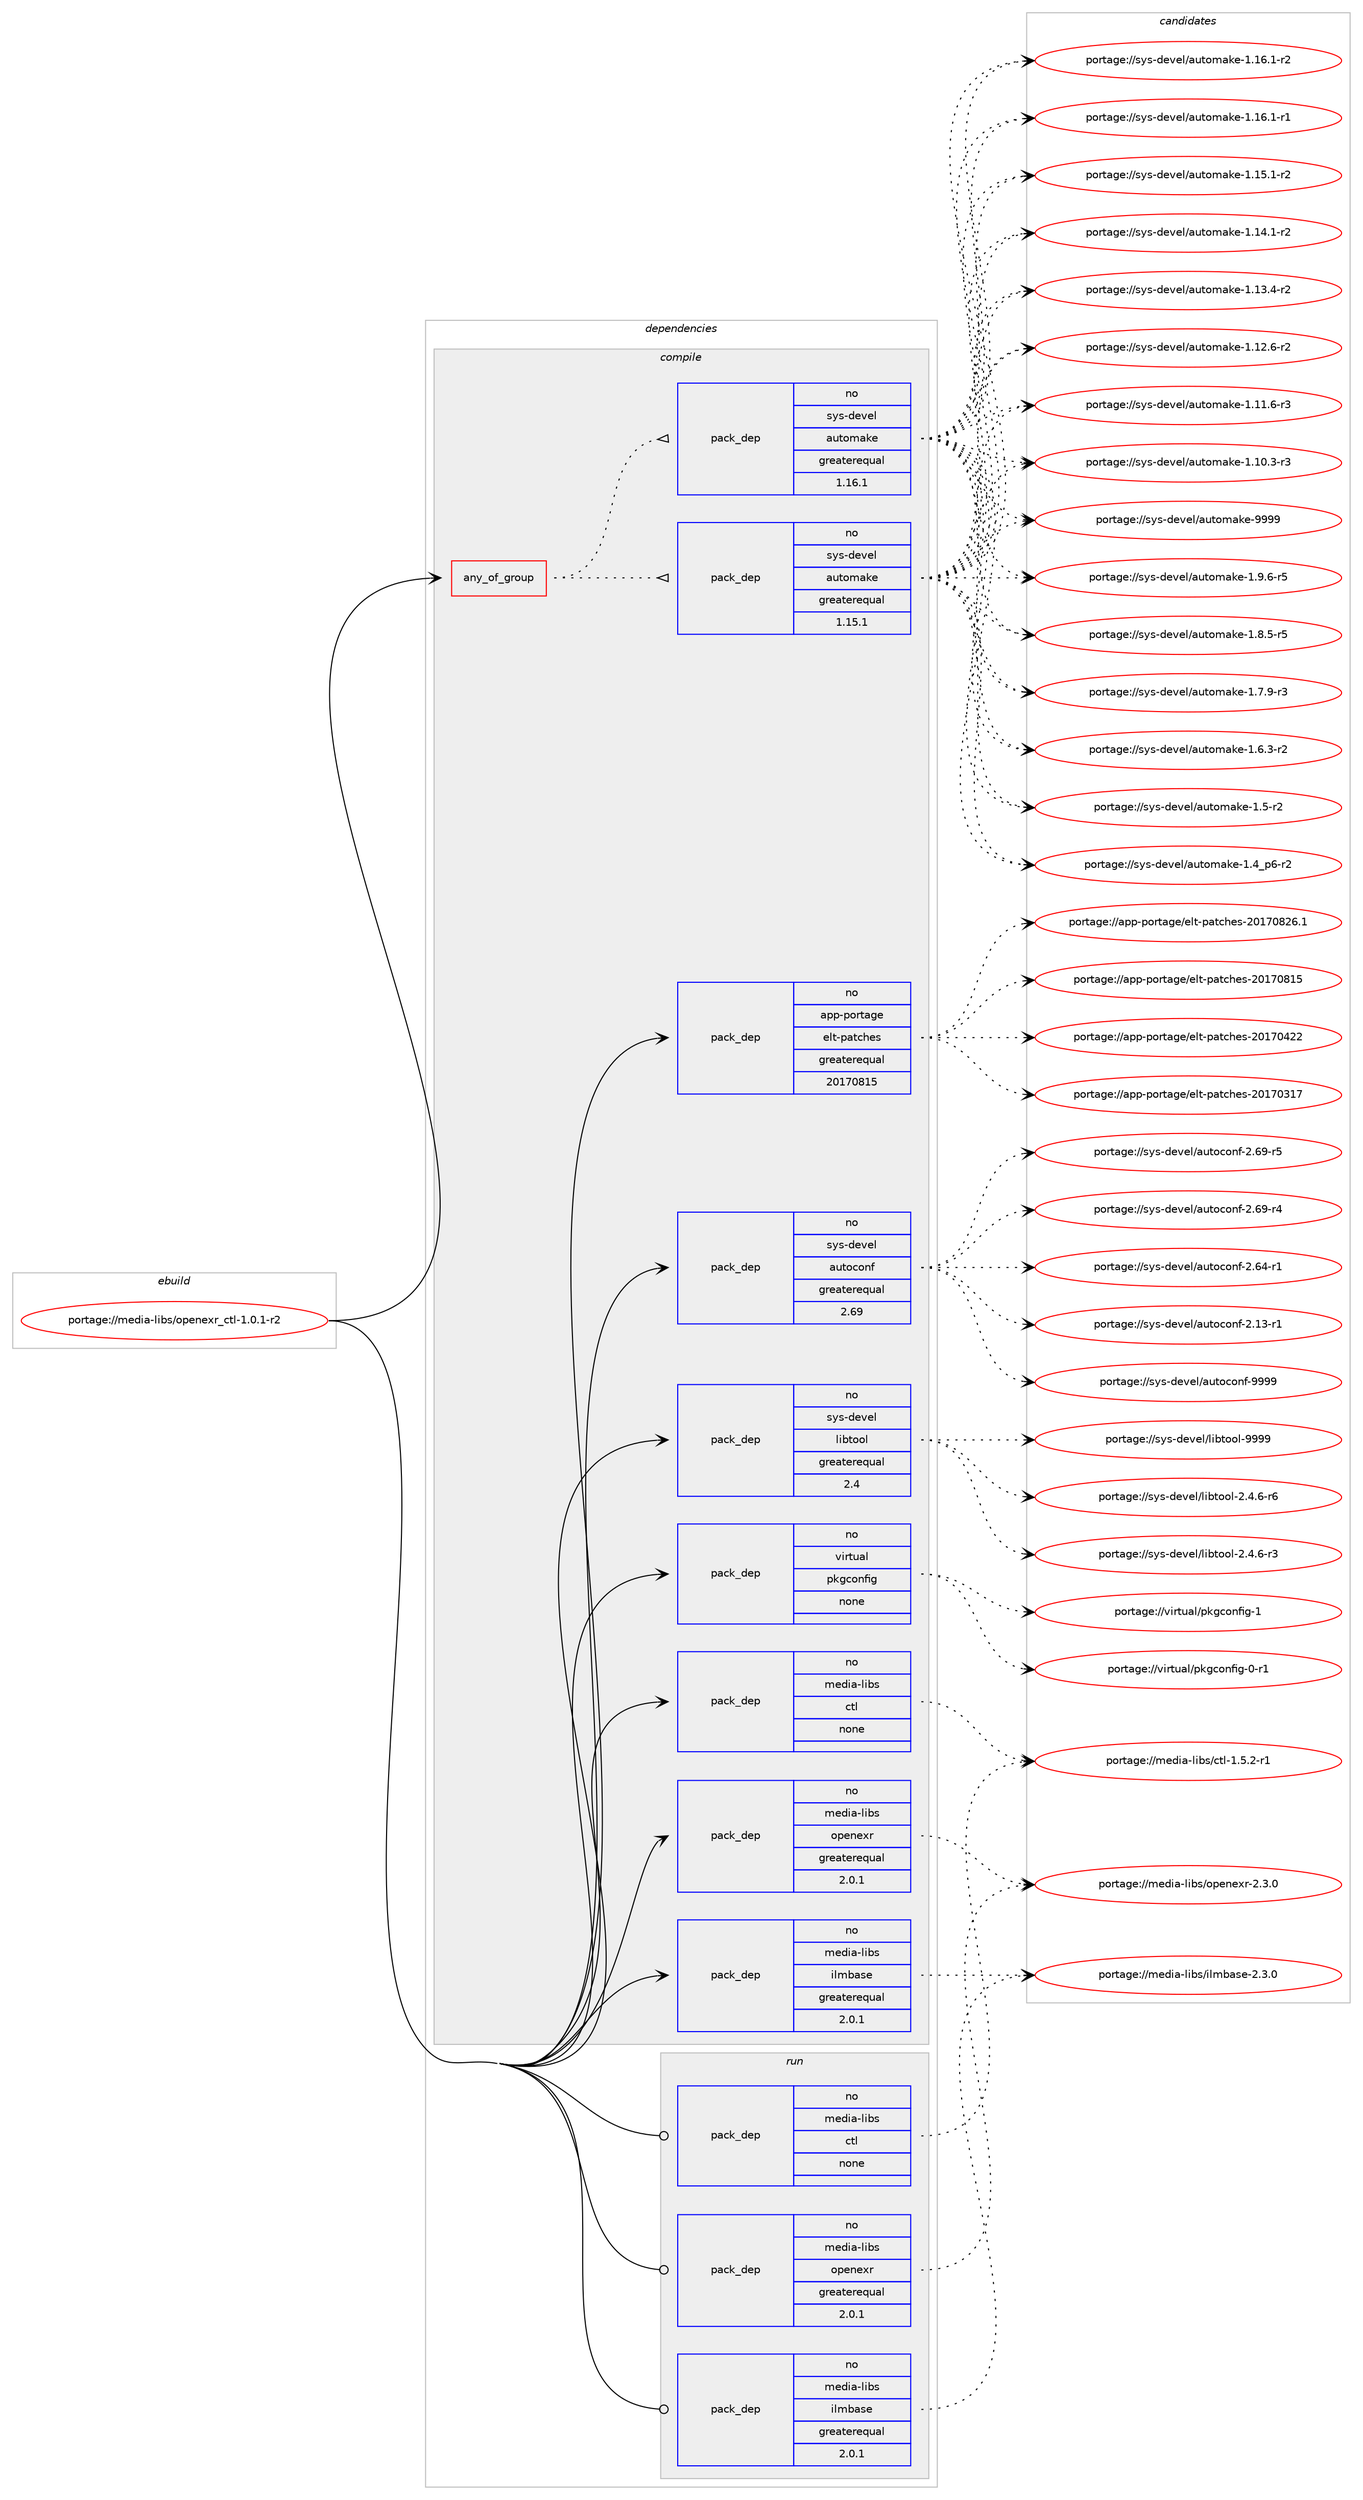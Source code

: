 digraph prolog {

# *************
# Graph options
# *************

newrank=true;
concentrate=true;
compound=true;
graph [rankdir=LR,fontname=Helvetica,fontsize=10,ranksep=1.5];#, ranksep=2.5, nodesep=0.2];
edge  [arrowhead=vee];
node  [fontname=Helvetica,fontsize=10];

# **********
# The ebuild
# **********

subgraph cluster_leftcol {
color=gray;
rank=same;
label=<<i>ebuild</i>>;
id [label="portage://media-libs/openexr_ctl-1.0.1-r2", color=red, width=4, href="../media-libs/openexr_ctl-1.0.1-r2.svg"];
}

# ****************
# The dependencies
# ****************

subgraph cluster_midcol {
color=gray;
label=<<i>dependencies</i>>;
subgraph cluster_compile {
fillcolor="#eeeeee";
style=filled;
label=<<i>compile</i>>;
subgraph any2951 {
dependency205862 [label=<<TABLE BORDER="0" CELLBORDER="1" CELLSPACING="0" CELLPADDING="4"><TR><TD CELLPADDING="10">any_of_group</TD></TR></TABLE>>, shape=none, color=red];subgraph pack156338 {
dependency205863 [label=<<TABLE BORDER="0" CELLBORDER="1" CELLSPACING="0" CELLPADDING="4" WIDTH="220"><TR><TD ROWSPAN="6" CELLPADDING="30">pack_dep</TD></TR><TR><TD WIDTH="110">no</TD></TR><TR><TD>sys-devel</TD></TR><TR><TD>automake</TD></TR><TR><TD>greaterequal</TD></TR><TR><TD>1.16.1</TD></TR></TABLE>>, shape=none, color=blue];
}
dependency205862:e -> dependency205863:w [weight=20,style="dotted",arrowhead="oinv"];
subgraph pack156339 {
dependency205864 [label=<<TABLE BORDER="0" CELLBORDER="1" CELLSPACING="0" CELLPADDING="4" WIDTH="220"><TR><TD ROWSPAN="6" CELLPADDING="30">pack_dep</TD></TR><TR><TD WIDTH="110">no</TD></TR><TR><TD>sys-devel</TD></TR><TR><TD>automake</TD></TR><TR><TD>greaterequal</TD></TR><TR><TD>1.15.1</TD></TR></TABLE>>, shape=none, color=blue];
}
dependency205862:e -> dependency205864:w [weight=20,style="dotted",arrowhead="oinv"];
}
id:e -> dependency205862:w [weight=20,style="solid",arrowhead="vee"];
subgraph pack156340 {
dependency205865 [label=<<TABLE BORDER="0" CELLBORDER="1" CELLSPACING="0" CELLPADDING="4" WIDTH="220"><TR><TD ROWSPAN="6" CELLPADDING="30">pack_dep</TD></TR><TR><TD WIDTH="110">no</TD></TR><TR><TD>app-portage</TD></TR><TR><TD>elt-patches</TD></TR><TR><TD>greaterequal</TD></TR><TR><TD>20170815</TD></TR></TABLE>>, shape=none, color=blue];
}
id:e -> dependency205865:w [weight=20,style="solid",arrowhead="vee"];
subgraph pack156341 {
dependency205866 [label=<<TABLE BORDER="0" CELLBORDER="1" CELLSPACING="0" CELLPADDING="4" WIDTH="220"><TR><TD ROWSPAN="6" CELLPADDING="30">pack_dep</TD></TR><TR><TD WIDTH="110">no</TD></TR><TR><TD>media-libs</TD></TR><TR><TD>ctl</TD></TR><TR><TD>none</TD></TR><TR><TD></TD></TR></TABLE>>, shape=none, color=blue];
}
id:e -> dependency205866:w [weight=20,style="solid",arrowhead="vee"];
subgraph pack156342 {
dependency205867 [label=<<TABLE BORDER="0" CELLBORDER="1" CELLSPACING="0" CELLPADDING="4" WIDTH="220"><TR><TD ROWSPAN="6" CELLPADDING="30">pack_dep</TD></TR><TR><TD WIDTH="110">no</TD></TR><TR><TD>media-libs</TD></TR><TR><TD>ilmbase</TD></TR><TR><TD>greaterequal</TD></TR><TR><TD>2.0.1</TD></TR></TABLE>>, shape=none, color=blue];
}
id:e -> dependency205867:w [weight=20,style="solid",arrowhead="vee"];
subgraph pack156343 {
dependency205868 [label=<<TABLE BORDER="0" CELLBORDER="1" CELLSPACING="0" CELLPADDING="4" WIDTH="220"><TR><TD ROWSPAN="6" CELLPADDING="30">pack_dep</TD></TR><TR><TD WIDTH="110">no</TD></TR><TR><TD>media-libs</TD></TR><TR><TD>openexr</TD></TR><TR><TD>greaterequal</TD></TR><TR><TD>2.0.1</TD></TR></TABLE>>, shape=none, color=blue];
}
id:e -> dependency205868:w [weight=20,style="solid",arrowhead="vee"];
subgraph pack156344 {
dependency205869 [label=<<TABLE BORDER="0" CELLBORDER="1" CELLSPACING="0" CELLPADDING="4" WIDTH="220"><TR><TD ROWSPAN="6" CELLPADDING="30">pack_dep</TD></TR><TR><TD WIDTH="110">no</TD></TR><TR><TD>sys-devel</TD></TR><TR><TD>autoconf</TD></TR><TR><TD>greaterequal</TD></TR><TR><TD>2.69</TD></TR></TABLE>>, shape=none, color=blue];
}
id:e -> dependency205869:w [weight=20,style="solid",arrowhead="vee"];
subgraph pack156345 {
dependency205870 [label=<<TABLE BORDER="0" CELLBORDER="1" CELLSPACING="0" CELLPADDING="4" WIDTH="220"><TR><TD ROWSPAN="6" CELLPADDING="30">pack_dep</TD></TR><TR><TD WIDTH="110">no</TD></TR><TR><TD>sys-devel</TD></TR><TR><TD>libtool</TD></TR><TR><TD>greaterequal</TD></TR><TR><TD>2.4</TD></TR></TABLE>>, shape=none, color=blue];
}
id:e -> dependency205870:w [weight=20,style="solid",arrowhead="vee"];
subgraph pack156346 {
dependency205871 [label=<<TABLE BORDER="0" CELLBORDER="1" CELLSPACING="0" CELLPADDING="4" WIDTH="220"><TR><TD ROWSPAN="6" CELLPADDING="30">pack_dep</TD></TR><TR><TD WIDTH="110">no</TD></TR><TR><TD>virtual</TD></TR><TR><TD>pkgconfig</TD></TR><TR><TD>none</TD></TR><TR><TD></TD></TR></TABLE>>, shape=none, color=blue];
}
id:e -> dependency205871:w [weight=20,style="solid",arrowhead="vee"];
}
subgraph cluster_compileandrun {
fillcolor="#eeeeee";
style=filled;
label=<<i>compile and run</i>>;
}
subgraph cluster_run {
fillcolor="#eeeeee";
style=filled;
label=<<i>run</i>>;
subgraph pack156347 {
dependency205872 [label=<<TABLE BORDER="0" CELLBORDER="1" CELLSPACING="0" CELLPADDING="4" WIDTH="220"><TR><TD ROWSPAN="6" CELLPADDING="30">pack_dep</TD></TR><TR><TD WIDTH="110">no</TD></TR><TR><TD>media-libs</TD></TR><TR><TD>ctl</TD></TR><TR><TD>none</TD></TR><TR><TD></TD></TR></TABLE>>, shape=none, color=blue];
}
id:e -> dependency205872:w [weight=20,style="solid",arrowhead="odot"];
subgraph pack156348 {
dependency205873 [label=<<TABLE BORDER="0" CELLBORDER="1" CELLSPACING="0" CELLPADDING="4" WIDTH="220"><TR><TD ROWSPAN="6" CELLPADDING="30">pack_dep</TD></TR><TR><TD WIDTH="110">no</TD></TR><TR><TD>media-libs</TD></TR><TR><TD>ilmbase</TD></TR><TR><TD>greaterequal</TD></TR><TR><TD>2.0.1</TD></TR></TABLE>>, shape=none, color=blue];
}
id:e -> dependency205873:w [weight=20,style="solid",arrowhead="odot"];
subgraph pack156349 {
dependency205874 [label=<<TABLE BORDER="0" CELLBORDER="1" CELLSPACING="0" CELLPADDING="4" WIDTH="220"><TR><TD ROWSPAN="6" CELLPADDING="30">pack_dep</TD></TR><TR><TD WIDTH="110">no</TD></TR><TR><TD>media-libs</TD></TR><TR><TD>openexr</TD></TR><TR><TD>greaterequal</TD></TR><TR><TD>2.0.1</TD></TR></TABLE>>, shape=none, color=blue];
}
id:e -> dependency205874:w [weight=20,style="solid",arrowhead="odot"];
}
}

# **************
# The candidates
# **************

subgraph cluster_choices {
rank=same;
color=gray;
label=<<i>candidates</i>>;

subgraph choice156338 {
color=black;
nodesep=1;
choice115121115451001011181011084797117116111109971071014557575757 [label="portage://sys-devel/automake-9999", color=red, width=4,href="../sys-devel/automake-9999.svg"];
choice115121115451001011181011084797117116111109971071014549465746544511453 [label="portage://sys-devel/automake-1.9.6-r5", color=red, width=4,href="../sys-devel/automake-1.9.6-r5.svg"];
choice115121115451001011181011084797117116111109971071014549465646534511453 [label="portage://sys-devel/automake-1.8.5-r5", color=red, width=4,href="../sys-devel/automake-1.8.5-r5.svg"];
choice115121115451001011181011084797117116111109971071014549465546574511451 [label="portage://sys-devel/automake-1.7.9-r3", color=red, width=4,href="../sys-devel/automake-1.7.9-r3.svg"];
choice115121115451001011181011084797117116111109971071014549465446514511450 [label="portage://sys-devel/automake-1.6.3-r2", color=red, width=4,href="../sys-devel/automake-1.6.3-r2.svg"];
choice11512111545100101118101108479711711611110997107101454946534511450 [label="portage://sys-devel/automake-1.5-r2", color=red, width=4,href="../sys-devel/automake-1.5-r2.svg"];
choice115121115451001011181011084797117116111109971071014549465295112544511450 [label="portage://sys-devel/automake-1.4_p6-r2", color=red, width=4,href="../sys-devel/automake-1.4_p6-r2.svg"];
choice11512111545100101118101108479711711611110997107101454946495446494511450 [label="portage://sys-devel/automake-1.16.1-r2", color=red, width=4,href="../sys-devel/automake-1.16.1-r2.svg"];
choice11512111545100101118101108479711711611110997107101454946495446494511449 [label="portage://sys-devel/automake-1.16.1-r1", color=red, width=4,href="../sys-devel/automake-1.16.1-r1.svg"];
choice11512111545100101118101108479711711611110997107101454946495346494511450 [label="portage://sys-devel/automake-1.15.1-r2", color=red, width=4,href="../sys-devel/automake-1.15.1-r2.svg"];
choice11512111545100101118101108479711711611110997107101454946495246494511450 [label="portage://sys-devel/automake-1.14.1-r2", color=red, width=4,href="../sys-devel/automake-1.14.1-r2.svg"];
choice11512111545100101118101108479711711611110997107101454946495146524511450 [label="portage://sys-devel/automake-1.13.4-r2", color=red, width=4,href="../sys-devel/automake-1.13.4-r2.svg"];
choice11512111545100101118101108479711711611110997107101454946495046544511450 [label="portage://sys-devel/automake-1.12.6-r2", color=red, width=4,href="../sys-devel/automake-1.12.6-r2.svg"];
choice11512111545100101118101108479711711611110997107101454946494946544511451 [label="portage://sys-devel/automake-1.11.6-r3", color=red, width=4,href="../sys-devel/automake-1.11.6-r3.svg"];
choice11512111545100101118101108479711711611110997107101454946494846514511451 [label="portage://sys-devel/automake-1.10.3-r3", color=red, width=4,href="../sys-devel/automake-1.10.3-r3.svg"];
dependency205863:e -> choice115121115451001011181011084797117116111109971071014557575757:w [style=dotted,weight="100"];
dependency205863:e -> choice115121115451001011181011084797117116111109971071014549465746544511453:w [style=dotted,weight="100"];
dependency205863:e -> choice115121115451001011181011084797117116111109971071014549465646534511453:w [style=dotted,weight="100"];
dependency205863:e -> choice115121115451001011181011084797117116111109971071014549465546574511451:w [style=dotted,weight="100"];
dependency205863:e -> choice115121115451001011181011084797117116111109971071014549465446514511450:w [style=dotted,weight="100"];
dependency205863:e -> choice11512111545100101118101108479711711611110997107101454946534511450:w [style=dotted,weight="100"];
dependency205863:e -> choice115121115451001011181011084797117116111109971071014549465295112544511450:w [style=dotted,weight="100"];
dependency205863:e -> choice11512111545100101118101108479711711611110997107101454946495446494511450:w [style=dotted,weight="100"];
dependency205863:e -> choice11512111545100101118101108479711711611110997107101454946495446494511449:w [style=dotted,weight="100"];
dependency205863:e -> choice11512111545100101118101108479711711611110997107101454946495346494511450:w [style=dotted,weight="100"];
dependency205863:e -> choice11512111545100101118101108479711711611110997107101454946495246494511450:w [style=dotted,weight="100"];
dependency205863:e -> choice11512111545100101118101108479711711611110997107101454946495146524511450:w [style=dotted,weight="100"];
dependency205863:e -> choice11512111545100101118101108479711711611110997107101454946495046544511450:w [style=dotted,weight="100"];
dependency205863:e -> choice11512111545100101118101108479711711611110997107101454946494946544511451:w [style=dotted,weight="100"];
dependency205863:e -> choice11512111545100101118101108479711711611110997107101454946494846514511451:w [style=dotted,weight="100"];
}
subgraph choice156339 {
color=black;
nodesep=1;
choice115121115451001011181011084797117116111109971071014557575757 [label="portage://sys-devel/automake-9999", color=red, width=4,href="../sys-devel/automake-9999.svg"];
choice115121115451001011181011084797117116111109971071014549465746544511453 [label="portage://sys-devel/automake-1.9.6-r5", color=red, width=4,href="../sys-devel/automake-1.9.6-r5.svg"];
choice115121115451001011181011084797117116111109971071014549465646534511453 [label="portage://sys-devel/automake-1.8.5-r5", color=red, width=4,href="../sys-devel/automake-1.8.5-r5.svg"];
choice115121115451001011181011084797117116111109971071014549465546574511451 [label="portage://sys-devel/automake-1.7.9-r3", color=red, width=4,href="../sys-devel/automake-1.7.9-r3.svg"];
choice115121115451001011181011084797117116111109971071014549465446514511450 [label="portage://sys-devel/automake-1.6.3-r2", color=red, width=4,href="../sys-devel/automake-1.6.3-r2.svg"];
choice11512111545100101118101108479711711611110997107101454946534511450 [label="portage://sys-devel/automake-1.5-r2", color=red, width=4,href="../sys-devel/automake-1.5-r2.svg"];
choice115121115451001011181011084797117116111109971071014549465295112544511450 [label="portage://sys-devel/automake-1.4_p6-r2", color=red, width=4,href="../sys-devel/automake-1.4_p6-r2.svg"];
choice11512111545100101118101108479711711611110997107101454946495446494511450 [label="portage://sys-devel/automake-1.16.1-r2", color=red, width=4,href="../sys-devel/automake-1.16.1-r2.svg"];
choice11512111545100101118101108479711711611110997107101454946495446494511449 [label="portage://sys-devel/automake-1.16.1-r1", color=red, width=4,href="../sys-devel/automake-1.16.1-r1.svg"];
choice11512111545100101118101108479711711611110997107101454946495346494511450 [label="portage://sys-devel/automake-1.15.1-r2", color=red, width=4,href="../sys-devel/automake-1.15.1-r2.svg"];
choice11512111545100101118101108479711711611110997107101454946495246494511450 [label="portage://sys-devel/automake-1.14.1-r2", color=red, width=4,href="../sys-devel/automake-1.14.1-r2.svg"];
choice11512111545100101118101108479711711611110997107101454946495146524511450 [label="portage://sys-devel/automake-1.13.4-r2", color=red, width=4,href="../sys-devel/automake-1.13.4-r2.svg"];
choice11512111545100101118101108479711711611110997107101454946495046544511450 [label="portage://sys-devel/automake-1.12.6-r2", color=red, width=4,href="../sys-devel/automake-1.12.6-r2.svg"];
choice11512111545100101118101108479711711611110997107101454946494946544511451 [label="portage://sys-devel/automake-1.11.6-r3", color=red, width=4,href="../sys-devel/automake-1.11.6-r3.svg"];
choice11512111545100101118101108479711711611110997107101454946494846514511451 [label="portage://sys-devel/automake-1.10.3-r3", color=red, width=4,href="../sys-devel/automake-1.10.3-r3.svg"];
dependency205864:e -> choice115121115451001011181011084797117116111109971071014557575757:w [style=dotted,weight="100"];
dependency205864:e -> choice115121115451001011181011084797117116111109971071014549465746544511453:w [style=dotted,weight="100"];
dependency205864:e -> choice115121115451001011181011084797117116111109971071014549465646534511453:w [style=dotted,weight="100"];
dependency205864:e -> choice115121115451001011181011084797117116111109971071014549465546574511451:w [style=dotted,weight="100"];
dependency205864:e -> choice115121115451001011181011084797117116111109971071014549465446514511450:w [style=dotted,weight="100"];
dependency205864:e -> choice11512111545100101118101108479711711611110997107101454946534511450:w [style=dotted,weight="100"];
dependency205864:e -> choice115121115451001011181011084797117116111109971071014549465295112544511450:w [style=dotted,weight="100"];
dependency205864:e -> choice11512111545100101118101108479711711611110997107101454946495446494511450:w [style=dotted,weight="100"];
dependency205864:e -> choice11512111545100101118101108479711711611110997107101454946495446494511449:w [style=dotted,weight="100"];
dependency205864:e -> choice11512111545100101118101108479711711611110997107101454946495346494511450:w [style=dotted,weight="100"];
dependency205864:e -> choice11512111545100101118101108479711711611110997107101454946495246494511450:w [style=dotted,weight="100"];
dependency205864:e -> choice11512111545100101118101108479711711611110997107101454946495146524511450:w [style=dotted,weight="100"];
dependency205864:e -> choice11512111545100101118101108479711711611110997107101454946495046544511450:w [style=dotted,weight="100"];
dependency205864:e -> choice11512111545100101118101108479711711611110997107101454946494946544511451:w [style=dotted,weight="100"];
dependency205864:e -> choice11512111545100101118101108479711711611110997107101454946494846514511451:w [style=dotted,weight="100"];
}
subgraph choice156340 {
color=black;
nodesep=1;
choice971121124511211111411697103101471011081164511297116991041011154550484955485650544649 [label="portage://app-portage/elt-patches-20170826.1", color=red, width=4,href="../app-portage/elt-patches-20170826.1.svg"];
choice97112112451121111141169710310147101108116451129711699104101115455048495548564953 [label="portage://app-portage/elt-patches-20170815", color=red, width=4,href="../app-portage/elt-patches-20170815.svg"];
choice97112112451121111141169710310147101108116451129711699104101115455048495548525050 [label="portage://app-portage/elt-patches-20170422", color=red, width=4,href="../app-portage/elt-patches-20170422.svg"];
choice97112112451121111141169710310147101108116451129711699104101115455048495548514955 [label="portage://app-portage/elt-patches-20170317", color=red, width=4,href="../app-portage/elt-patches-20170317.svg"];
dependency205865:e -> choice971121124511211111411697103101471011081164511297116991041011154550484955485650544649:w [style=dotted,weight="100"];
dependency205865:e -> choice97112112451121111141169710310147101108116451129711699104101115455048495548564953:w [style=dotted,weight="100"];
dependency205865:e -> choice97112112451121111141169710310147101108116451129711699104101115455048495548525050:w [style=dotted,weight="100"];
dependency205865:e -> choice97112112451121111141169710310147101108116451129711699104101115455048495548514955:w [style=dotted,weight="100"];
}
subgraph choice156341 {
color=black;
nodesep=1;
choice10910110010597451081059811547991161084549465346504511449 [label="portage://media-libs/ctl-1.5.2-r1", color=red, width=4,href="../media-libs/ctl-1.5.2-r1.svg"];
dependency205866:e -> choice10910110010597451081059811547991161084549465346504511449:w [style=dotted,weight="100"];
}
subgraph choice156342 {
color=black;
nodesep=1;
choice109101100105974510810598115471051081099897115101455046514648 [label="portage://media-libs/ilmbase-2.3.0", color=red, width=4,href="../media-libs/ilmbase-2.3.0.svg"];
dependency205867:e -> choice109101100105974510810598115471051081099897115101455046514648:w [style=dotted,weight="100"];
}
subgraph choice156343 {
color=black;
nodesep=1;
choice10910110010597451081059811547111112101110101120114455046514648 [label="portage://media-libs/openexr-2.3.0", color=red, width=4,href="../media-libs/openexr-2.3.0.svg"];
dependency205868:e -> choice10910110010597451081059811547111112101110101120114455046514648:w [style=dotted,weight="100"];
}
subgraph choice156344 {
color=black;
nodesep=1;
choice115121115451001011181011084797117116111991111101024557575757 [label="portage://sys-devel/autoconf-9999", color=red, width=4,href="../sys-devel/autoconf-9999.svg"];
choice1151211154510010111810110847971171161119911111010245504654574511453 [label="portage://sys-devel/autoconf-2.69-r5", color=red, width=4,href="../sys-devel/autoconf-2.69-r5.svg"];
choice1151211154510010111810110847971171161119911111010245504654574511452 [label="portage://sys-devel/autoconf-2.69-r4", color=red, width=4,href="../sys-devel/autoconf-2.69-r4.svg"];
choice1151211154510010111810110847971171161119911111010245504654524511449 [label="portage://sys-devel/autoconf-2.64-r1", color=red, width=4,href="../sys-devel/autoconf-2.64-r1.svg"];
choice1151211154510010111810110847971171161119911111010245504649514511449 [label="portage://sys-devel/autoconf-2.13-r1", color=red, width=4,href="../sys-devel/autoconf-2.13-r1.svg"];
dependency205869:e -> choice115121115451001011181011084797117116111991111101024557575757:w [style=dotted,weight="100"];
dependency205869:e -> choice1151211154510010111810110847971171161119911111010245504654574511453:w [style=dotted,weight="100"];
dependency205869:e -> choice1151211154510010111810110847971171161119911111010245504654574511452:w [style=dotted,weight="100"];
dependency205869:e -> choice1151211154510010111810110847971171161119911111010245504654524511449:w [style=dotted,weight="100"];
dependency205869:e -> choice1151211154510010111810110847971171161119911111010245504649514511449:w [style=dotted,weight="100"];
}
subgraph choice156345 {
color=black;
nodesep=1;
choice1151211154510010111810110847108105981161111111084557575757 [label="portage://sys-devel/libtool-9999", color=red, width=4,href="../sys-devel/libtool-9999.svg"];
choice1151211154510010111810110847108105981161111111084550465246544511454 [label="portage://sys-devel/libtool-2.4.6-r6", color=red, width=4,href="../sys-devel/libtool-2.4.6-r6.svg"];
choice1151211154510010111810110847108105981161111111084550465246544511451 [label="portage://sys-devel/libtool-2.4.6-r3", color=red, width=4,href="../sys-devel/libtool-2.4.6-r3.svg"];
dependency205870:e -> choice1151211154510010111810110847108105981161111111084557575757:w [style=dotted,weight="100"];
dependency205870:e -> choice1151211154510010111810110847108105981161111111084550465246544511454:w [style=dotted,weight="100"];
dependency205870:e -> choice1151211154510010111810110847108105981161111111084550465246544511451:w [style=dotted,weight="100"];
}
subgraph choice156346 {
color=black;
nodesep=1;
choice1181051141161179710847112107103991111101021051034549 [label="portage://virtual/pkgconfig-1", color=red, width=4,href="../virtual/pkgconfig-1.svg"];
choice11810511411611797108471121071039911111010210510345484511449 [label="portage://virtual/pkgconfig-0-r1", color=red, width=4,href="../virtual/pkgconfig-0-r1.svg"];
dependency205871:e -> choice1181051141161179710847112107103991111101021051034549:w [style=dotted,weight="100"];
dependency205871:e -> choice11810511411611797108471121071039911111010210510345484511449:w [style=dotted,weight="100"];
}
subgraph choice156347 {
color=black;
nodesep=1;
choice10910110010597451081059811547991161084549465346504511449 [label="portage://media-libs/ctl-1.5.2-r1", color=red, width=4,href="../media-libs/ctl-1.5.2-r1.svg"];
dependency205872:e -> choice10910110010597451081059811547991161084549465346504511449:w [style=dotted,weight="100"];
}
subgraph choice156348 {
color=black;
nodesep=1;
choice109101100105974510810598115471051081099897115101455046514648 [label="portage://media-libs/ilmbase-2.3.0", color=red, width=4,href="../media-libs/ilmbase-2.3.0.svg"];
dependency205873:e -> choice109101100105974510810598115471051081099897115101455046514648:w [style=dotted,weight="100"];
}
subgraph choice156349 {
color=black;
nodesep=1;
choice10910110010597451081059811547111112101110101120114455046514648 [label="portage://media-libs/openexr-2.3.0", color=red, width=4,href="../media-libs/openexr-2.3.0.svg"];
dependency205874:e -> choice10910110010597451081059811547111112101110101120114455046514648:w [style=dotted,weight="100"];
}
}

}
